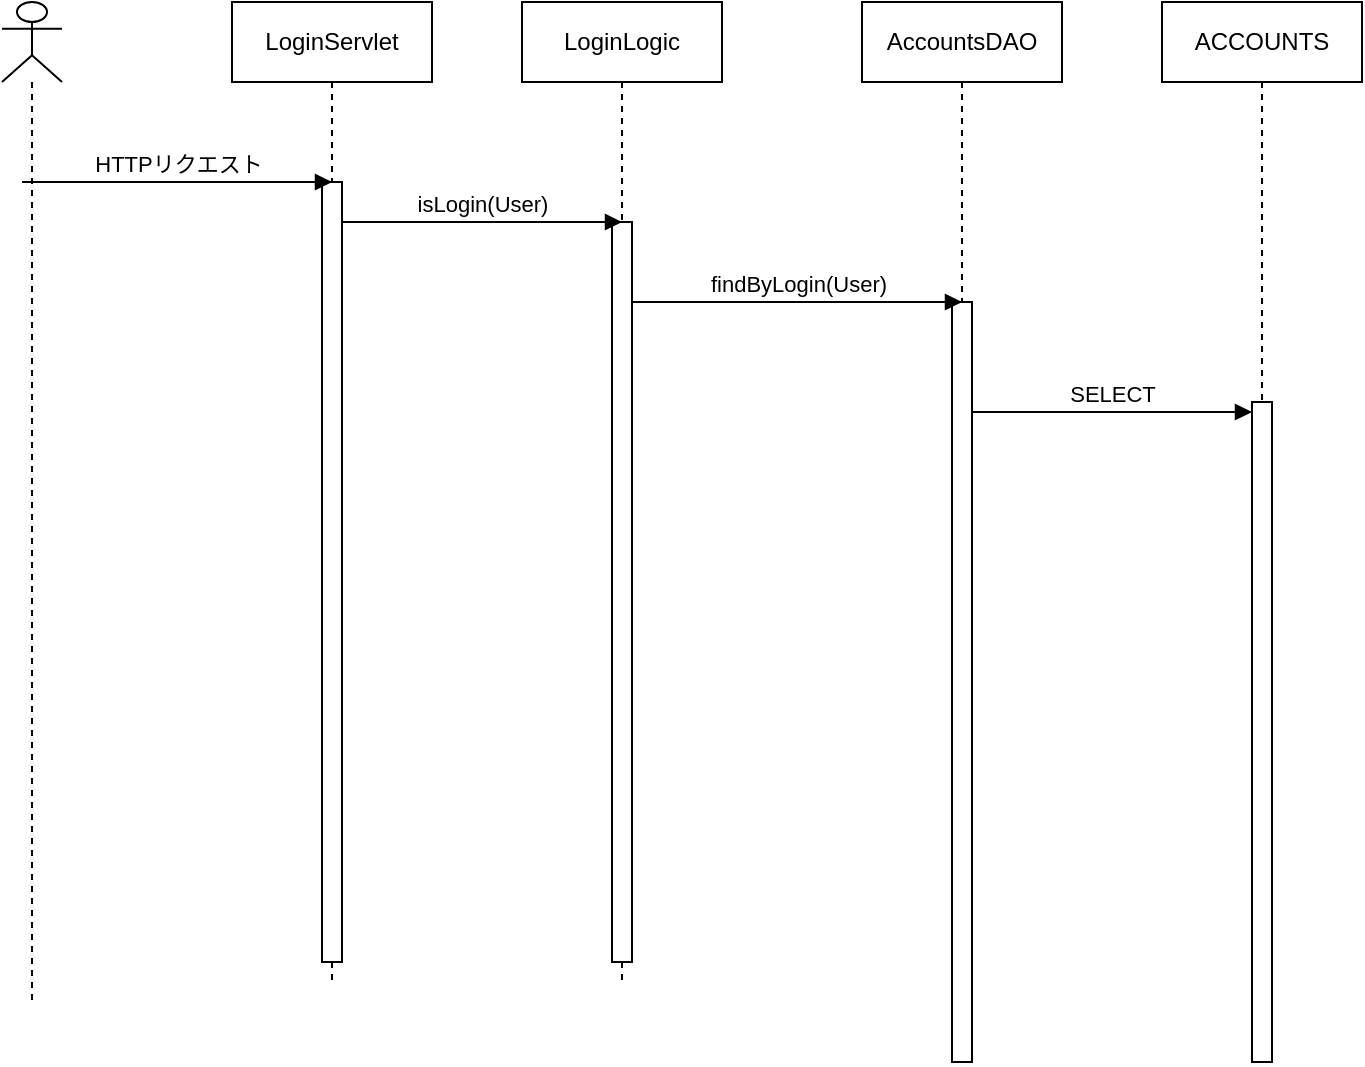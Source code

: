 <mxfile version="24.6.2" type="github">
  <diagram name="ページ1" id="tZBKwa-wdrdst74Njl1n">
    <mxGraphModel dx="752" dy="573" grid="1" gridSize="10" guides="1" tooltips="1" connect="1" arrows="1" fold="1" page="1" pageScale="1" pageWidth="827" pageHeight="1169" math="0" shadow="0">
      <root>
        <mxCell id="0" />
        <mxCell id="1" parent="0" />
        <mxCell id="n-e8lvIgZYjuZ39lZhrH-1" value="" style="shape=umlLifeline;perimeter=lifelinePerimeter;whiteSpace=wrap;html=1;container=1;dropTarget=0;collapsible=0;recursiveResize=0;outlineConnect=0;portConstraint=eastwest;newEdgeStyle={&quot;curved&quot;:0,&quot;rounded&quot;:0};participant=umlActor;" vertex="1" parent="1">
          <mxGeometry x="40" y="40" width="30" height="500" as="geometry" />
        </mxCell>
        <mxCell id="n-e8lvIgZYjuZ39lZhrH-3" style="rounded=0;orthogonalLoop=1;jettySize=auto;html=1;endArrow=none;endFill=0;dashed=1;" edge="1" parent="1" source="n-e8lvIgZYjuZ39lZhrH-8">
          <mxGeometry relative="1" as="geometry">
            <mxPoint x="205" y="530" as="targetPoint" />
          </mxGeometry>
        </mxCell>
        <mxCell id="n-e8lvIgZYjuZ39lZhrH-2" value="LoginServlet" style="html=1;whiteSpace=wrap;" vertex="1" parent="1">
          <mxGeometry x="155" y="40" width="100" height="40" as="geometry" />
        </mxCell>
        <mxCell id="n-e8lvIgZYjuZ39lZhrH-9" value="" style="rounded=0;orthogonalLoop=1;jettySize=auto;html=1;endArrow=none;endFill=0;dashed=1;" edge="1" parent="1" source="n-e8lvIgZYjuZ39lZhrH-2" target="n-e8lvIgZYjuZ39lZhrH-8">
          <mxGeometry relative="1" as="geometry">
            <mxPoint x="205" y="530" as="targetPoint" />
            <mxPoint x="210" y="80" as="sourcePoint" />
          </mxGeometry>
        </mxCell>
        <mxCell id="n-e8lvIgZYjuZ39lZhrH-8" value="" style="html=1;points=[[0,0,0,0,5],[0,1,0,0,-5],[1,0,0,0,5],[1,1,0,0,-5]];perimeter=orthogonalPerimeter;outlineConnect=0;targetShapes=umlLifeline;portConstraint=eastwest;newEdgeStyle={&quot;curved&quot;:0,&quot;rounded&quot;:0};" vertex="1" parent="1">
          <mxGeometry x="200" y="130" width="10" height="390" as="geometry" />
        </mxCell>
        <mxCell id="n-e8lvIgZYjuZ39lZhrH-11" value="HTTPリクエスト" style="html=1;verticalAlign=bottom;endArrow=block;curved=0;rounded=0;" edge="1" parent="1">
          <mxGeometry width="80" relative="1" as="geometry">
            <mxPoint x="50" y="130" as="sourcePoint" />
            <mxPoint x="205" y="130" as="targetPoint" />
          </mxGeometry>
        </mxCell>
        <mxCell id="n-e8lvIgZYjuZ39lZhrH-13" style="rounded=0;orthogonalLoop=1;jettySize=auto;html=1;endArrow=none;endFill=0;dashed=1;" edge="1" parent="1" source="n-e8lvIgZYjuZ39lZhrH-16">
          <mxGeometry relative="1" as="geometry">
            <mxPoint x="350" y="530" as="targetPoint" />
          </mxGeometry>
        </mxCell>
        <mxCell id="n-e8lvIgZYjuZ39lZhrH-14" value="LoginLogic" style="html=1;whiteSpace=wrap;" vertex="1" parent="1">
          <mxGeometry x="300" y="40" width="100" height="40" as="geometry" />
        </mxCell>
        <mxCell id="n-e8lvIgZYjuZ39lZhrH-15" value="" style="rounded=0;orthogonalLoop=1;jettySize=auto;html=1;endArrow=none;endFill=0;dashed=1;" edge="1" parent="1" source="n-e8lvIgZYjuZ39lZhrH-14" target="n-e8lvIgZYjuZ39lZhrH-16">
          <mxGeometry relative="1" as="geometry">
            <mxPoint x="350" y="530" as="targetPoint" />
            <mxPoint x="355" y="80" as="sourcePoint" />
          </mxGeometry>
        </mxCell>
        <mxCell id="n-e8lvIgZYjuZ39lZhrH-16" value="" style="html=1;points=[[0,0,0,0,5],[0,1,0,0,-5],[1,0,0,0,5],[1,1,0,0,-5]];perimeter=orthogonalPerimeter;outlineConnect=0;targetShapes=umlLifeline;portConstraint=eastwest;newEdgeStyle={&quot;curved&quot;:0,&quot;rounded&quot;:0};" vertex="1" parent="1">
          <mxGeometry x="345" y="150" width="10" height="370" as="geometry" />
        </mxCell>
        <mxCell id="n-e8lvIgZYjuZ39lZhrH-17" value="isLogin(User)" style="html=1;verticalAlign=bottom;endArrow=block;rounded=0;" edge="1" parent="1">
          <mxGeometry width="80" relative="1" as="geometry">
            <mxPoint x="210" y="150" as="sourcePoint" />
            <mxPoint x="350" y="150" as="targetPoint" />
            <Array as="points">
              <mxPoint x="310" y="150" />
            </Array>
          </mxGeometry>
        </mxCell>
        <mxCell id="n-e8lvIgZYjuZ39lZhrH-18" style="rounded=0;orthogonalLoop=1;jettySize=auto;html=1;endArrow=none;endFill=0;dashed=1;" edge="1" parent="1" source="n-e8lvIgZYjuZ39lZhrH-21">
          <mxGeometry relative="1" as="geometry">
            <mxPoint x="520" y="530" as="targetPoint" />
          </mxGeometry>
        </mxCell>
        <mxCell id="n-e8lvIgZYjuZ39lZhrH-19" value="AccountsDAO" style="html=1;whiteSpace=wrap;" vertex="1" parent="1">
          <mxGeometry x="470" y="40" width="100" height="40" as="geometry" />
        </mxCell>
        <mxCell id="n-e8lvIgZYjuZ39lZhrH-20" value="" style="rounded=0;orthogonalLoop=1;jettySize=auto;html=1;endArrow=none;endFill=0;dashed=1;" edge="1" parent="1" source="n-e8lvIgZYjuZ39lZhrH-19" target="n-e8lvIgZYjuZ39lZhrH-21">
          <mxGeometry relative="1" as="geometry">
            <mxPoint x="520" y="530" as="targetPoint" />
            <mxPoint x="525" y="80" as="sourcePoint" />
          </mxGeometry>
        </mxCell>
        <mxCell id="n-e8lvIgZYjuZ39lZhrH-21" value="" style="html=1;points=[[0,0,0,0,5],[0,1,0,0,-5],[1,0,0,0,5],[1,1,0,0,-5]];perimeter=orthogonalPerimeter;outlineConnect=0;targetShapes=umlLifeline;portConstraint=eastwest;newEdgeStyle={&quot;curved&quot;:0,&quot;rounded&quot;:0};" vertex="1" parent="1">
          <mxGeometry x="515" y="190" width="10" height="380" as="geometry" />
        </mxCell>
        <mxCell id="n-e8lvIgZYjuZ39lZhrH-23" value="findByLogin(User)" style="html=1;verticalAlign=bottom;endArrow=block;curved=0;rounded=0;" edge="1" parent="1" source="n-e8lvIgZYjuZ39lZhrH-16">
          <mxGeometry width="80" relative="1" as="geometry">
            <mxPoint x="420" y="280" as="sourcePoint" />
            <mxPoint x="520" y="190" as="targetPoint" />
            <Array as="points">
              <mxPoint x="430" y="190" />
            </Array>
          </mxGeometry>
        </mxCell>
        <mxCell id="n-e8lvIgZYjuZ39lZhrH-24" style="rounded=0;orthogonalLoop=1;jettySize=auto;html=1;endArrow=none;endFill=0;dashed=1;" edge="1" parent="1" source="n-e8lvIgZYjuZ39lZhrH-27">
          <mxGeometry relative="1" as="geometry">
            <mxPoint x="670" y="530" as="targetPoint" />
          </mxGeometry>
        </mxCell>
        <mxCell id="n-e8lvIgZYjuZ39lZhrH-25" value="ACCOUNTS" style="html=1;whiteSpace=wrap;" vertex="1" parent="1">
          <mxGeometry x="620" y="40" width="100" height="40" as="geometry" />
        </mxCell>
        <mxCell id="n-e8lvIgZYjuZ39lZhrH-26" value="" style="rounded=0;orthogonalLoop=1;jettySize=auto;html=1;endArrow=none;endFill=0;dashed=1;" edge="1" parent="1" source="n-e8lvIgZYjuZ39lZhrH-25" target="n-e8lvIgZYjuZ39lZhrH-27">
          <mxGeometry relative="1" as="geometry">
            <mxPoint x="670" y="530" as="targetPoint" />
            <mxPoint x="675" y="80" as="sourcePoint" />
          </mxGeometry>
        </mxCell>
        <mxCell id="n-e8lvIgZYjuZ39lZhrH-27" value="" style="html=1;points=[[0,0,0,0,5],[0,1,0,0,-5],[1,0,0,0,5],[1,1,0,0,-5]];perimeter=orthogonalPerimeter;outlineConnect=0;targetShapes=umlLifeline;portConstraint=eastwest;newEdgeStyle={&quot;curved&quot;:0,&quot;rounded&quot;:0};" vertex="1" parent="1">
          <mxGeometry x="665" y="240" width="10" height="330" as="geometry" />
        </mxCell>
        <mxCell id="n-e8lvIgZYjuZ39lZhrH-28" value="SELECT" style="html=1;verticalAlign=bottom;endArrow=block;curved=0;rounded=0;entryX=0;entryY=0;entryDx=0;entryDy=5;entryPerimeter=0;" edge="1" parent="1" source="n-e8lvIgZYjuZ39lZhrH-21" target="n-e8lvIgZYjuZ39lZhrH-27">
          <mxGeometry width="80" relative="1" as="geometry">
            <mxPoint x="530" y="260" as="sourcePoint" />
            <mxPoint x="610" y="280" as="targetPoint" />
          </mxGeometry>
        </mxCell>
      </root>
    </mxGraphModel>
  </diagram>
</mxfile>
